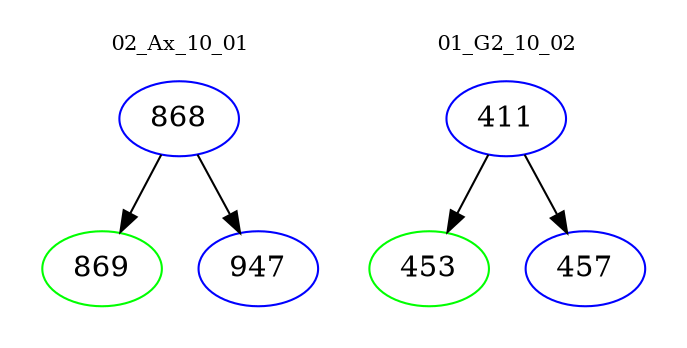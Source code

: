 digraph{
subgraph cluster_0 {
color = white
label = "02_Ax_10_01";
fontsize=10;
T0_868 [label="868", color="blue"]
T0_868 -> T0_869 [color="black"]
T0_869 [label="869", color="green"]
T0_868 -> T0_947 [color="black"]
T0_947 [label="947", color="blue"]
}
subgraph cluster_1 {
color = white
label = "01_G2_10_02";
fontsize=10;
T1_411 [label="411", color="blue"]
T1_411 -> T1_453 [color="black"]
T1_453 [label="453", color="green"]
T1_411 -> T1_457 [color="black"]
T1_457 [label="457", color="blue"]
}
}
